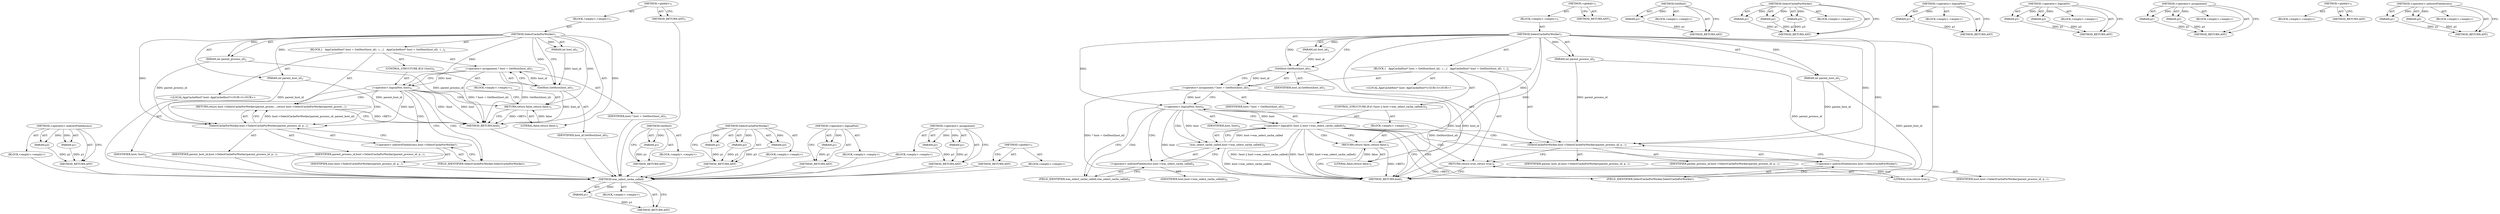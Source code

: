 digraph "&lt;global&gt;" {
vulnerable_76 [label=<(METHOD,was_select_cache_called)>];
vulnerable_77 [label=<(PARAM,p1)>];
vulnerable_78 [label=<(BLOCK,&lt;empty&gt;,&lt;empty&gt;)>];
vulnerable_79 [label=<(METHOD_RETURN,ANY)>];
vulnerable_6 [label=<(METHOD,&lt;global&gt;)<SUB>1</SUB>>];
vulnerable_7 [label=<(BLOCK,&lt;empty&gt;,&lt;empty&gt;)<SUB>1</SUB>>];
vulnerable_8 [label=<(METHOD,SelectCacheForWorker)<SUB>1</SUB>>];
vulnerable_9 [label=<(PARAM,int host_id)<SUB>2</SUB>>];
vulnerable_10 [label=<(PARAM,int parent_process_id)<SUB>2</SUB>>];
vulnerable_11 [label=<(PARAM,int parent_host_id)<SUB>2</SUB>>];
vulnerable_12 [label=<(BLOCK,{
   AppCacheHost* host = GetHost(host_id);
  i...,{
   AppCacheHost* host = GetHost(host_id);
  i...)<SUB>2</SUB>>];
vulnerable_13 [label="<(LOCAL,AppCacheHost* host: AppCacheHost*)<SUB>3</SUB>>"];
vulnerable_14 [label=<(&lt;operator&gt;.assignment,* host = GetHost(host_id))<SUB>3</SUB>>];
vulnerable_15 [label=<(IDENTIFIER,host,* host = GetHost(host_id))<SUB>3</SUB>>];
vulnerable_16 [label=<(GetHost,GetHost(host_id))<SUB>3</SUB>>];
vulnerable_17 [label=<(IDENTIFIER,host_id,GetHost(host_id))<SUB>3</SUB>>];
vulnerable_18 [label=<(CONTROL_STRUCTURE,IF,if (!host || host-&gt;was_select_cache_called()))<SUB>4</SUB>>];
vulnerable_19 [label=<(&lt;operator&gt;.logicalOr,!host || host-&gt;was_select_cache_called())<SUB>4</SUB>>];
vulnerable_20 [label=<(&lt;operator&gt;.logicalNot,!host)<SUB>4</SUB>>];
vulnerable_21 [label=<(IDENTIFIER,host,!host)<SUB>4</SUB>>];
vulnerable_22 [label=<(was_select_cache_called,host-&gt;was_select_cache_called())<SUB>4</SUB>>];
vulnerable_23 [label=<(&lt;operator&gt;.indirectFieldAccess,host-&gt;was_select_cache_called)<SUB>4</SUB>>];
vulnerable_24 [label=<(IDENTIFIER,host,host-&gt;was_select_cache_called())<SUB>4</SUB>>];
vulnerable_25 [label=<(FIELD_IDENTIFIER,was_select_cache_called,was_select_cache_called)<SUB>4</SUB>>];
vulnerable_26 [label=<(BLOCK,&lt;empty&gt;,&lt;empty&gt;)<SUB>5</SUB>>];
vulnerable_27 [label=<(RETURN,return false;,return false;)<SUB>5</SUB>>];
vulnerable_28 [label=<(LITERAL,false,return false;)<SUB>5</SUB>>];
vulnerable_29 [label=<(SelectCacheForWorker,host-&gt;SelectCacheForWorker(parent_process_id, p...)<SUB>7</SUB>>];
vulnerable_30 [label=<(&lt;operator&gt;.indirectFieldAccess,host-&gt;SelectCacheForWorker)<SUB>7</SUB>>];
vulnerable_31 [label=<(IDENTIFIER,host,host-&gt;SelectCacheForWorker(parent_process_id, p...)<SUB>7</SUB>>];
vulnerable_32 [label=<(FIELD_IDENTIFIER,SelectCacheForWorker,SelectCacheForWorker)<SUB>7</SUB>>];
vulnerable_33 [label=<(IDENTIFIER,parent_process_id,host-&gt;SelectCacheForWorker(parent_process_id, p...)<SUB>7</SUB>>];
vulnerable_34 [label=<(IDENTIFIER,parent_host_id,host-&gt;SelectCacheForWorker(parent_process_id, p...)<SUB>7</SUB>>];
vulnerable_35 [label=<(RETURN,return true;,return true;)<SUB>8</SUB>>];
vulnerable_36 [label=<(LITERAL,true,return true;)<SUB>8</SUB>>];
vulnerable_37 [label=<(METHOD_RETURN,bool)<SUB>1</SUB>>];
vulnerable_39 [label=<(METHOD_RETURN,ANY)<SUB>1</SUB>>];
vulnerable_63 [label=<(METHOD,GetHost)>];
vulnerable_64 [label=<(PARAM,p1)>];
vulnerable_65 [label=<(BLOCK,&lt;empty&gt;,&lt;empty&gt;)>];
vulnerable_66 [label=<(METHOD_RETURN,ANY)>];
vulnerable_85 [label=<(METHOD,SelectCacheForWorker)>];
vulnerable_86 [label=<(PARAM,p1)>];
vulnerable_87 [label=<(PARAM,p2)>];
vulnerable_88 [label=<(PARAM,p3)>];
vulnerable_89 [label=<(BLOCK,&lt;empty&gt;,&lt;empty&gt;)>];
vulnerable_90 [label=<(METHOD_RETURN,ANY)>];
vulnerable_72 [label=<(METHOD,&lt;operator&gt;.logicalNot)>];
vulnerable_73 [label=<(PARAM,p1)>];
vulnerable_74 [label=<(BLOCK,&lt;empty&gt;,&lt;empty&gt;)>];
vulnerable_75 [label=<(METHOD_RETURN,ANY)>];
vulnerable_67 [label=<(METHOD,&lt;operator&gt;.logicalOr)>];
vulnerable_68 [label=<(PARAM,p1)>];
vulnerable_69 [label=<(PARAM,p2)>];
vulnerable_70 [label=<(BLOCK,&lt;empty&gt;,&lt;empty&gt;)>];
vulnerable_71 [label=<(METHOD_RETURN,ANY)>];
vulnerable_58 [label=<(METHOD,&lt;operator&gt;.assignment)>];
vulnerable_59 [label=<(PARAM,p1)>];
vulnerable_60 [label=<(PARAM,p2)>];
vulnerable_61 [label=<(BLOCK,&lt;empty&gt;,&lt;empty&gt;)>];
vulnerable_62 [label=<(METHOD_RETURN,ANY)>];
vulnerable_52 [label=<(METHOD,&lt;global&gt;)<SUB>1</SUB>>];
vulnerable_53 [label=<(BLOCK,&lt;empty&gt;,&lt;empty&gt;)>];
vulnerable_54 [label=<(METHOD_RETURN,ANY)>];
vulnerable_80 [label=<(METHOD,&lt;operator&gt;.indirectFieldAccess)>];
vulnerable_81 [label=<(PARAM,p1)>];
vulnerable_82 [label=<(PARAM,p2)>];
vulnerable_83 [label=<(BLOCK,&lt;empty&gt;,&lt;empty&gt;)>];
vulnerable_84 [label=<(METHOD_RETURN,ANY)>];
fixed_71 [label=<(METHOD,&lt;operator&gt;.indirectFieldAccess)>];
fixed_72 [label=<(PARAM,p1)>];
fixed_73 [label=<(PARAM,p2)>];
fixed_74 [label=<(BLOCK,&lt;empty&gt;,&lt;empty&gt;)>];
fixed_75 [label=<(METHOD_RETURN,ANY)>];
fixed_6 [label=<(METHOD,&lt;global&gt;)<SUB>1</SUB>>];
fixed_7 [label=<(BLOCK,&lt;empty&gt;,&lt;empty&gt;)<SUB>1</SUB>>];
fixed_8 [label=<(METHOD,SelectCacheForWorker)<SUB>1</SUB>>];
fixed_9 [label=<(PARAM,int host_id)<SUB>2</SUB>>];
fixed_10 [label=<(PARAM,int parent_process_id)<SUB>2</SUB>>];
fixed_11 [label=<(PARAM,int parent_host_id)<SUB>2</SUB>>];
fixed_12 [label=<(BLOCK,{
   AppCacheHost* host = GetHost(host_id);
  i...,{
   AppCacheHost* host = GetHost(host_id);
  i...)<SUB>2</SUB>>];
fixed_13 [label="<(LOCAL,AppCacheHost* host: AppCacheHost*)<SUB>3</SUB>>"];
fixed_14 [label=<(&lt;operator&gt;.assignment,* host = GetHost(host_id))<SUB>3</SUB>>];
fixed_15 [label=<(IDENTIFIER,host,* host = GetHost(host_id))<SUB>3</SUB>>];
fixed_16 [label=<(GetHost,GetHost(host_id))<SUB>3</SUB>>];
fixed_17 [label=<(IDENTIFIER,host_id,GetHost(host_id))<SUB>3</SUB>>];
fixed_18 [label=<(CONTROL_STRUCTURE,IF,if (!host))<SUB>4</SUB>>];
fixed_19 [label=<(&lt;operator&gt;.logicalNot,!host)<SUB>4</SUB>>];
fixed_20 [label=<(IDENTIFIER,host,!host)<SUB>4</SUB>>];
fixed_21 [label=<(BLOCK,&lt;empty&gt;,&lt;empty&gt;)<SUB>5</SUB>>];
fixed_22 [label=<(RETURN,return false;,return false;)<SUB>5</SUB>>];
fixed_23 [label=<(LITERAL,false,return false;)<SUB>5</SUB>>];
fixed_24 [label=<(RETURN,return host-&gt;SelectCacheForWorker(parent_proces...,return host-&gt;SelectCacheForWorker(parent_proces...)<SUB>7</SUB>>];
fixed_25 [label=<(SelectCacheForWorker,host-&gt;SelectCacheForWorker(parent_process_id, p...)<SUB>7</SUB>>];
fixed_26 [label=<(&lt;operator&gt;.indirectFieldAccess,host-&gt;SelectCacheForWorker)<SUB>7</SUB>>];
fixed_27 [label=<(IDENTIFIER,host,host-&gt;SelectCacheForWorker(parent_process_id, p...)<SUB>7</SUB>>];
fixed_28 [label=<(FIELD_IDENTIFIER,SelectCacheForWorker,SelectCacheForWorker)<SUB>7</SUB>>];
fixed_29 [label=<(IDENTIFIER,parent_process_id,host-&gt;SelectCacheForWorker(parent_process_id, p...)<SUB>7</SUB>>];
fixed_30 [label=<(IDENTIFIER,parent_host_id,host-&gt;SelectCacheForWorker(parent_process_id, p...)<SUB>7</SUB>>];
fixed_31 [label=<(METHOD_RETURN,bool)<SUB>1</SUB>>];
fixed_33 [label=<(METHOD_RETURN,ANY)<SUB>1</SUB>>];
fixed_57 [label=<(METHOD,GetHost)>];
fixed_58 [label=<(PARAM,p1)>];
fixed_59 [label=<(BLOCK,&lt;empty&gt;,&lt;empty&gt;)>];
fixed_60 [label=<(METHOD_RETURN,ANY)>];
fixed_65 [label=<(METHOD,SelectCacheForWorker)>];
fixed_66 [label=<(PARAM,p1)>];
fixed_67 [label=<(PARAM,p2)>];
fixed_68 [label=<(PARAM,p3)>];
fixed_69 [label=<(BLOCK,&lt;empty&gt;,&lt;empty&gt;)>];
fixed_70 [label=<(METHOD_RETURN,ANY)>];
fixed_61 [label=<(METHOD,&lt;operator&gt;.logicalNot)>];
fixed_62 [label=<(PARAM,p1)>];
fixed_63 [label=<(BLOCK,&lt;empty&gt;,&lt;empty&gt;)>];
fixed_64 [label=<(METHOD_RETURN,ANY)>];
fixed_52 [label=<(METHOD,&lt;operator&gt;.assignment)>];
fixed_53 [label=<(PARAM,p1)>];
fixed_54 [label=<(PARAM,p2)>];
fixed_55 [label=<(BLOCK,&lt;empty&gt;,&lt;empty&gt;)>];
fixed_56 [label=<(METHOD_RETURN,ANY)>];
fixed_46 [label=<(METHOD,&lt;global&gt;)<SUB>1</SUB>>];
fixed_47 [label=<(BLOCK,&lt;empty&gt;,&lt;empty&gt;)>];
fixed_48 [label=<(METHOD_RETURN,ANY)>];
vulnerable_76 -> vulnerable_77  [key=0, label="AST: "];
vulnerable_76 -> vulnerable_77  [key=1, label="DDG: "];
vulnerable_76 -> vulnerable_78  [key=0, label="AST: "];
vulnerable_76 -> vulnerable_79  [key=0, label="AST: "];
vulnerable_76 -> vulnerable_79  [key=1, label="CFG: "];
vulnerable_77 -> vulnerable_79  [key=0, label="DDG: p1"];
vulnerable_6 -> vulnerable_7  [key=0, label="AST: "];
vulnerable_6 -> vulnerable_39  [key=0, label="AST: "];
vulnerable_6 -> vulnerable_39  [key=1, label="CFG: "];
vulnerable_7 -> vulnerable_8  [key=0, label="AST: "];
vulnerable_8 -> vulnerable_9  [key=0, label="AST: "];
vulnerable_8 -> vulnerable_9  [key=1, label="DDG: "];
vulnerable_8 -> vulnerable_10  [key=0, label="AST: "];
vulnerable_8 -> vulnerable_10  [key=1, label="DDG: "];
vulnerable_8 -> vulnerable_11  [key=0, label="AST: "];
vulnerable_8 -> vulnerable_11  [key=1, label="DDG: "];
vulnerable_8 -> vulnerable_12  [key=0, label="AST: "];
vulnerable_8 -> vulnerable_37  [key=0, label="AST: "];
vulnerable_8 -> vulnerable_16  [key=0, label="CFG: "];
vulnerable_8 -> vulnerable_16  [key=1, label="DDG: "];
vulnerable_8 -> vulnerable_35  [key=0, label="DDG: "];
vulnerable_8 -> vulnerable_29  [key=0, label="DDG: "];
vulnerable_8 -> vulnerable_36  [key=0, label="DDG: "];
vulnerable_8 -> vulnerable_27  [key=0, label="DDG: "];
vulnerable_8 -> vulnerable_20  [key=0, label="DDG: "];
vulnerable_8 -> vulnerable_28  [key=0, label="DDG: "];
vulnerable_9 -> vulnerable_16  [key=0, label="DDG: host_id"];
vulnerable_10 -> vulnerable_37  [key=0, label="DDG: parent_process_id"];
vulnerable_10 -> vulnerable_29  [key=0, label="DDG: parent_process_id"];
vulnerable_11 -> vulnerable_37  [key=0, label="DDG: parent_host_id"];
vulnerable_11 -> vulnerable_29  [key=0, label="DDG: parent_host_id"];
vulnerable_12 -> vulnerable_13  [key=0, label="AST: "];
vulnerable_12 -> vulnerable_14  [key=0, label="AST: "];
vulnerable_12 -> vulnerable_18  [key=0, label="AST: "];
vulnerable_12 -> vulnerable_29  [key=0, label="AST: "];
vulnerable_12 -> vulnerable_35  [key=0, label="AST: "];
vulnerable_14 -> vulnerable_15  [key=0, label="AST: "];
vulnerable_14 -> vulnerable_16  [key=0, label="AST: "];
vulnerable_14 -> vulnerable_20  [key=0, label="CFG: "];
vulnerable_14 -> vulnerable_20  [key=1, label="DDG: host"];
vulnerable_14 -> vulnerable_37  [key=0, label="DDG: GetHost(host_id)"];
vulnerable_14 -> vulnerable_37  [key=1, label="DDG: * host = GetHost(host_id)"];
vulnerable_16 -> vulnerable_17  [key=0, label="AST: "];
vulnerable_16 -> vulnerable_14  [key=0, label="CFG: "];
vulnerable_16 -> vulnerable_14  [key=1, label="DDG: host_id"];
vulnerable_16 -> vulnerable_37  [key=0, label="DDG: host_id"];
vulnerable_18 -> vulnerable_19  [key=0, label="AST: "];
vulnerable_18 -> vulnerable_26  [key=0, label="AST: "];
vulnerable_19 -> vulnerable_20  [key=0, label="AST: "];
vulnerable_19 -> vulnerable_22  [key=0, label="AST: "];
vulnerable_19 -> vulnerable_27  [key=0, label="CFG: "];
vulnerable_19 -> vulnerable_27  [key=1, label="CDG: "];
vulnerable_19 -> vulnerable_32  [key=0, label="CFG: "];
vulnerable_19 -> vulnerable_32  [key=1, label="CDG: "];
vulnerable_19 -> vulnerable_37  [key=0, label="DDG: !host"];
vulnerable_19 -> vulnerable_37  [key=1, label="DDG: host-&gt;was_select_cache_called()"];
vulnerable_19 -> vulnerable_37  [key=2, label="DDG: !host || host-&gt;was_select_cache_called()"];
vulnerable_19 -> vulnerable_30  [key=0, label="CDG: "];
vulnerable_19 -> vulnerable_29  [key=0, label="CDG: "];
vulnerable_19 -> vulnerable_35  [key=0, label="CDG: "];
vulnerable_20 -> vulnerable_21  [key=0, label="AST: "];
vulnerable_20 -> vulnerable_19  [key=0, label="CFG: "];
vulnerable_20 -> vulnerable_19  [key=1, label="DDG: host"];
vulnerable_20 -> vulnerable_25  [key=0, label="CFG: "];
vulnerable_20 -> vulnerable_25  [key=1, label="CDG: "];
vulnerable_20 -> vulnerable_37  [key=0, label="DDG: host"];
vulnerable_20 -> vulnerable_29  [key=0, label="DDG: host"];
vulnerable_20 -> vulnerable_22  [key=0, label="DDG: host"];
vulnerable_20 -> vulnerable_22  [key=1, label="CDG: "];
vulnerable_20 -> vulnerable_23  [key=0, label="CDG: "];
vulnerable_22 -> vulnerable_23  [key=0, label="AST: "];
vulnerable_22 -> vulnerable_19  [key=0, label="CFG: "];
vulnerable_22 -> vulnerable_19  [key=1, label="DDG: host-&gt;was_select_cache_called"];
vulnerable_22 -> vulnerable_37  [key=0, label="DDG: host-&gt;was_select_cache_called"];
vulnerable_23 -> vulnerable_24  [key=0, label="AST: "];
vulnerable_23 -> vulnerable_25  [key=0, label="AST: "];
vulnerable_23 -> vulnerable_22  [key=0, label="CFG: "];
vulnerable_25 -> vulnerable_23  [key=0, label="CFG: "];
vulnerable_26 -> vulnerable_27  [key=0, label="AST: "];
vulnerable_27 -> vulnerable_28  [key=0, label="AST: "];
vulnerable_27 -> vulnerable_37  [key=0, label="CFG: "];
vulnerable_27 -> vulnerable_37  [key=1, label="DDG: &lt;RET&gt;"];
vulnerable_28 -> vulnerable_27  [key=0, label="DDG: false"];
vulnerable_29 -> vulnerable_30  [key=0, label="AST: "];
vulnerable_29 -> vulnerable_33  [key=0, label="AST: "];
vulnerable_29 -> vulnerable_34  [key=0, label="AST: "];
vulnerable_29 -> vulnerable_35  [key=0, label="CFG: "];
vulnerable_30 -> vulnerable_31  [key=0, label="AST: "];
vulnerable_30 -> vulnerable_32  [key=0, label="AST: "];
vulnerable_30 -> vulnerable_29  [key=0, label="CFG: "];
vulnerable_32 -> vulnerable_30  [key=0, label="CFG: "];
vulnerable_35 -> vulnerable_36  [key=0, label="AST: "];
vulnerable_35 -> vulnerable_37  [key=0, label="CFG: "];
vulnerable_35 -> vulnerable_37  [key=1, label="DDG: &lt;RET&gt;"];
vulnerable_36 -> vulnerable_35  [key=0, label="DDG: true"];
vulnerable_63 -> vulnerable_64  [key=0, label="AST: "];
vulnerable_63 -> vulnerable_64  [key=1, label="DDG: "];
vulnerable_63 -> vulnerable_65  [key=0, label="AST: "];
vulnerable_63 -> vulnerable_66  [key=0, label="AST: "];
vulnerable_63 -> vulnerable_66  [key=1, label="CFG: "];
vulnerable_64 -> vulnerable_66  [key=0, label="DDG: p1"];
vulnerable_85 -> vulnerable_86  [key=0, label="AST: "];
vulnerable_85 -> vulnerable_86  [key=1, label="DDG: "];
vulnerable_85 -> vulnerable_89  [key=0, label="AST: "];
vulnerable_85 -> vulnerable_87  [key=0, label="AST: "];
vulnerable_85 -> vulnerable_87  [key=1, label="DDG: "];
vulnerable_85 -> vulnerable_90  [key=0, label="AST: "];
vulnerable_85 -> vulnerable_90  [key=1, label="CFG: "];
vulnerable_85 -> vulnerable_88  [key=0, label="AST: "];
vulnerable_85 -> vulnerable_88  [key=1, label="DDG: "];
vulnerable_86 -> vulnerable_90  [key=0, label="DDG: p1"];
vulnerable_87 -> vulnerable_90  [key=0, label="DDG: p2"];
vulnerable_88 -> vulnerable_90  [key=0, label="DDG: p3"];
vulnerable_72 -> vulnerable_73  [key=0, label="AST: "];
vulnerable_72 -> vulnerable_73  [key=1, label="DDG: "];
vulnerable_72 -> vulnerable_74  [key=0, label="AST: "];
vulnerable_72 -> vulnerable_75  [key=0, label="AST: "];
vulnerable_72 -> vulnerable_75  [key=1, label="CFG: "];
vulnerable_73 -> vulnerable_75  [key=0, label="DDG: p1"];
vulnerable_67 -> vulnerable_68  [key=0, label="AST: "];
vulnerable_67 -> vulnerable_68  [key=1, label="DDG: "];
vulnerable_67 -> vulnerable_70  [key=0, label="AST: "];
vulnerable_67 -> vulnerable_69  [key=0, label="AST: "];
vulnerable_67 -> vulnerable_69  [key=1, label="DDG: "];
vulnerable_67 -> vulnerable_71  [key=0, label="AST: "];
vulnerable_67 -> vulnerable_71  [key=1, label="CFG: "];
vulnerable_68 -> vulnerable_71  [key=0, label="DDG: p1"];
vulnerable_69 -> vulnerable_71  [key=0, label="DDG: p2"];
vulnerable_58 -> vulnerable_59  [key=0, label="AST: "];
vulnerable_58 -> vulnerable_59  [key=1, label="DDG: "];
vulnerable_58 -> vulnerable_61  [key=0, label="AST: "];
vulnerable_58 -> vulnerable_60  [key=0, label="AST: "];
vulnerable_58 -> vulnerable_60  [key=1, label="DDG: "];
vulnerable_58 -> vulnerable_62  [key=0, label="AST: "];
vulnerable_58 -> vulnerable_62  [key=1, label="CFG: "];
vulnerable_59 -> vulnerable_62  [key=0, label="DDG: p1"];
vulnerable_60 -> vulnerable_62  [key=0, label="DDG: p2"];
vulnerable_52 -> vulnerable_53  [key=0, label="AST: "];
vulnerable_52 -> vulnerable_54  [key=0, label="AST: "];
vulnerable_52 -> vulnerable_54  [key=1, label="CFG: "];
vulnerable_80 -> vulnerable_81  [key=0, label="AST: "];
vulnerable_80 -> vulnerable_81  [key=1, label="DDG: "];
vulnerable_80 -> vulnerable_83  [key=0, label="AST: "];
vulnerable_80 -> vulnerable_82  [key=0, label="AST: "];
vulnerable_80 -> vulnerable_82  [key=1, label="DDG: "];
vulnerable_80 -> vulnerable_84  [key=0, label="AST: "];
vulnerable_80 -> vulnerable_84  [key=1, label="CFG: "];
vulnerable_81 -> vulnerable_84  [key=0, label="DDG: p1"];
vulnerable_82 -> vulnerable_84  [key=0, label="DDG: p2"];
fixed_71 -> fixed_72  [key=0, label="AST: "];
fixed_71 -> fixed_72  [key=1, label="DDG: "];
fixed_71 -> fixed_74  [key=0, label="AST: "];
fixed_71 -> fixed_73  [key=0, label="AST: "];
fixed_71 -> fixed_73  [key=1, label="DDG: "];
fixed_71 -> fixed_75  [key=0, label="AST: "];
fixed_71 -> fixed_75  [key=1, label="CFG: "];
fixed_72 -> fixed_75  [key=0, label="DDG: p1"];
fixed_73 -> fixed_75  [key=0, label="DDG: p2"];
fixed_74 -> vulnerable_76  [key=0];
fixed_75 -> vulnerable_76  [key=0];
fixed_6 -> fixed_7  [key=0, label="AST: "];
fixed_6 -> fixed_33  [key=0, label="AST: "];
fixed_6 -> fixed_33  [key=1, label="CFG: "];
fixed_7 -> fixed_8  [key=0, label="AST: "];
fixed_8 -> fixed_9  [key=0, label="AST: "];
fixed_8 -> fixed_9  [key=1, label="DDG: "];
fixed_8 -> fixed_10  [key=0, label="AST: "];
fixed_8 -> fixed_10  [key=1, label="DDG: "];
fixed_8 -> fixed_11  [key=0, label="AST: "];
fixed_8 -> fixed_11  [key=1, label="DDG: "];
fixed_8 -> fixed_12  [key=0, label="AST: "];
fixed_8 -> fixed_31  [key=0, label="AST: "];
fixed_8 -> fixed_16  [key=0, label="CFG: "];
fixed_8 -> fixed_16  [key=1, label="DDG: "];
fixed_8 -> fixed_19  [key=0, label="DDG: "];
fixed_8 -> fixed_22  [key=0, label="DDG: "];
fixed_8 -> fixed_25  [key=0, label="DDG: "];
fixed_8 -> fixed_23  [key=0, label="DDG: "];
fixed_9 -> fixed_16  [key=0, label="DDG: host_id"];
fixed_10 -> fixed_31  [key=0, label="DDG: parent_process_id"];
fixed_10 -> fixed_25  [key=0, label="DDG: parent_process_id"];
fixed_11 -> fixed_31  [key=0, label="DDG: parent_host_id"];
fixed_11 -> fixed_25  [key=0, label="DDG: parent_host_id"];
fixed_12 -> fixed_13  [key=0, label="AST: "];
fixed_12 -> fixed_14  [key=0, label="AST: "];
fixed_12 -> fixed_18  [key=0, label="AST: "];
fixed_12 -> fixed_24  [key=0, label="AST: "];
fixed_13 -> vulnerable_76  [key=0];
fixed_14 -> fixed_15  [key=0, label="AST: "];
fixed_14 -> fixed_16  [key=0, label="AST: "];
fixed_14 -> fixed_19  [key=0, label="CFG: "];
fixed_14 -> fixed_19  [key=1, label="DDG: host"];
fixed_14 -> fixed_31  [key=0, label="DDG: GetHost(host_id)"];
fixed_14 -> fixed_31  [key=1, label="DDG: * host = GetHost(host_id)"];
fixed_15 -> vulnerable_76  [key=0];
fixed_16 -> fixed_17  [key=0, label="AST: "];
fixed_16 -> fixed_14  [key=0, label="CFG: "];
fixed_16 -> fixed_14  [key=1, label="DDG: host_id"];
fixed_16 -> fixed_31  [key=0, label="DDG: host_id"];
fixed_17 -> vulnerable_76  [key=0];
fixed_18 -> fixed_19  [key=0, label="AST: "];
fixed_18 -> fixed_21  [key=0, label="AST: "];
fixed_19 -> fixed_20  [key=0, label="AST: "];
fixed_19 -> fixed_22  [key=0, label="CFG: "];
fixed_19 -> fixed_22  [key=1, label="CDG: "];
fixed_19 -> fixed_28  [key=0, label="CFG: "];
fixed_19 -> fixed_28  [key=1, label="CDG: "];
fixed_19 -> fixed_31  [key=0, label="DDG: host"];
fixed_19 -> fixed_31  [key=1, label="DDG: !host"];
fixed_19 -> fixed_25  [key=0, label="DDG: host"];
fixed_19 -> fixed_25  [key=1, label="CDG: "];
fixed_19 -> fixed_24  [key=0, label="CDG: "];
fixed_19 -> fixed_26  [key=0, label="CDG: "];
fixed_20 -> vulnerable_76  [key=0];
fixed_21 -> fixed_22  [key=0, label="AST: "];
fixed_22 -> fixed_23  [key=0, label="AST: "];
fixed_22 -> fixed_31  [key=0, label="CFG: "];
fixed_22 -> fixed_31  [key=1, label="DDG: &lt;RET&gt;"];
fixed_23 -> fixed_22  [key=0, label="DDG: false"];
fixed_24 -> fixed_25  [key=0, label="AST: "];
fixed_24 -> fixed_31  [key=0, label="CFG: "];
fixed_24 -> fixed_31  [key=1, label="DDG: &lt;RET&gt;"];
fixed_25 -> fixed_26  [key=0, label="AST: "];
fixed_25 -> fixed_29  [key=0, label="AST: "];
fixed_25 -> fixed_30  [key=0, label="AST: "];
fixed_25 -> fixed_24  [key=0, label="CFG: "];
fixed_25 -> fixed_24  [key=1, label="DDG: host-&gt;SelectCacheForWorker(parent_process_id, parent_host_id)"];
fixed_26 -> fixed_27  [key=0, label="AST: "];
fixed_26 -> fixed_28  [key=0, label="AST: "];
fixed_26 -> fixed_25  [key=0, label="CFG: "];
fixed_27 -> vulnerable_76  [key=0];
fixed_28 -> fixed_26  [key=0, label="CFG: "];
fixed_29 -> vulnerable_76  [key=0];
fixed_30 -> vulnerable_76  [key=0];
fixed_31 -> vulnerable_76  [key=0];
fixed_33 -> vulnerable_76  [key=0];
fixed_57 -> fixed_58  [key=0, label="AST: "];
fixed_57 -> fixed_58  [key=1, label="DDG: "];
fixed_57 -> fixed_59  [key=0, label="AST: "];
fixed_57 -> fixed_60  [key=0, label="AST: "];
fixed_57 -> fixed_60  [key=1, label="CFG: "];
fixed_58 -> fixed_60  [key=0, label="DDG: p1"];
fixed_59 -> vulnerable_76  [key=0];
fixed_60 -> vulnerable_76  [key=0];
fixed_65 -> fixed_66  [key=0, label="AST: "];
fixed_65 -> fixed_66  [key=1, label="DDG: "];
fixed_65 -> fixed_69  [key=0, label="AST: "];
fixed_65 -> fixed_67  [key=0, label="AST: "];
fixed_65 -> fixed_67  [key=1, label="DDG: "];
fixed_65 -> fixed_70  [key=0, label="AST: "];
fixed_65 -> fixed_70  [key=1, label="CFG: "];
fixed_65 -> fixed_68  [key=0, label="AST: "];
fixed_65 -> fixed_68  [key=1, label="DDG: "];
fixed_66 -> fixed_70  [key=0, label="DDG: p1"];
fixed_67 -> fixed_70  [key=0, label="DDG: p2"];
fixed_68 -> fixed_70  [key=0, label="DDG: p3"];
fixed_69 -> vulnerable_76  [key=0];
fixed_70 -> vulnerable_76  [key=0];
fixed_61 -> fixed_62  [key=0, label="AST: "];
fixed_61 -> fixed_62  [key=1, label="DDG: "];
fixed_61 -> fixed_63  [key=0, label="AST: "];
fixed_61 -> fixed_64  [key=0, label="AST: "];
fixed_61 -> fixed_64  [key=1, label="CFG: "];
fixed_62 -> fixed_64  [key=0, label="DDG: p1"];
fixed_63 -> vulnerable_76  [key=0];
fixed_64 -> vulnerable_76  [key=0];
fixed_52 -> fixed_53  [key=0, label="AST: "];
fixed_52 -> fixed_53  [key=1, label="DDG: "];
fixed_52 -> fixed_55  [key=0, label="AST: "];
fixed_52 -> fixed_54  [key=0, label="AST: "];
fixed_52 -> fixed_54  [key=1, label="DDG: "];
fixed_52 -> fixed_56  [key=0, label="AST: "];
fixed_52 -> fixed_56  [key=1, label="CFG: "];
fixed_53 -> fixed_56  [key=0, label="DDG: p1"];
fixed_54 -> fixed_56  [key=0, label="DDG: p2"];
fixed_55 -> vulnerable_76  [key=0];
fixed_56 -> vulnerable_76  [key=0];
fixed_46 -> fixed_47  [key=0, label="AST: "];
fixed_46 -> fixed_48  [key=0, label="AST: "];
fixed_46 -> fixed_48  [key=1, label="CFG: "];
fixed_47 -> vulnerable_76  [key=0];
fixed_48 -> vulnerable_76  [key=0];
}
